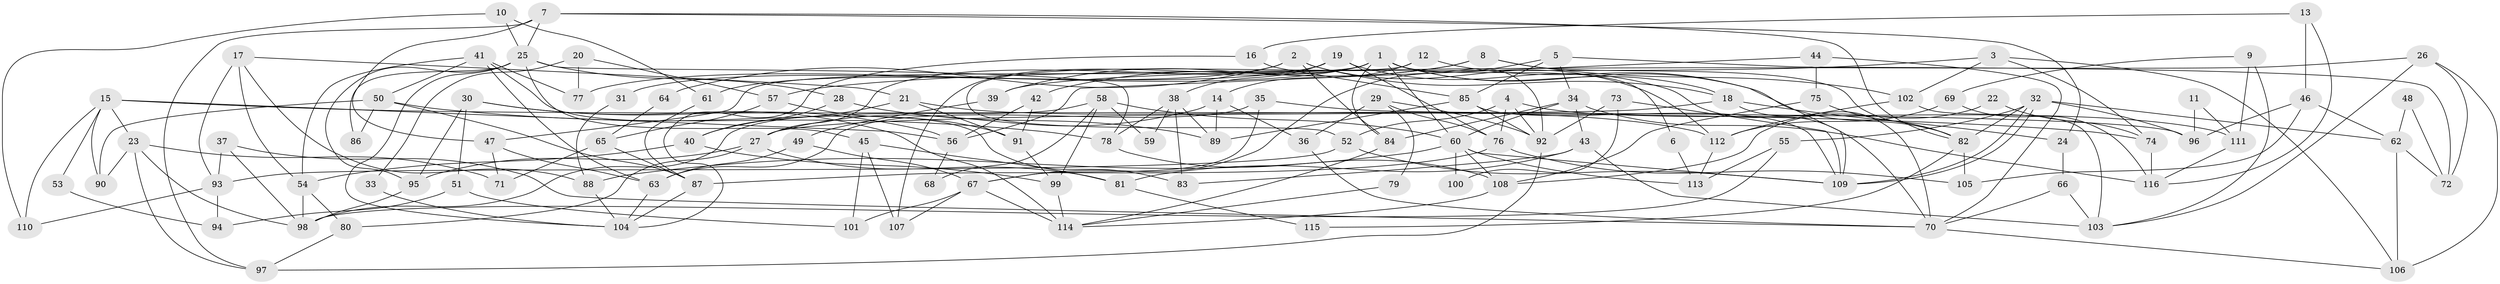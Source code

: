 // coarse degree distribution, {8: 0.06896551724137931, 2: 0.13793103448275862, 5: 0.25862068965517243, 6: 0.05172413793103448, 4: 0.20689655172413793, 3: 0.08620689655172414, 10: 0.017241379310344827, 9: 0.034482758620689655, 7: 0.1206896551724138, 13: 0.017241379310344827}
// Generated by graph-tools (version 1.1) at 2025/53/03/04/25 21:53:32]
// undirected, 116 vertices, 232 edges
graph export_dot {
graph [start="1"]
  node [color=gray90,style=filled];
  1;
  2;
  3;
  4;
  5;
  6;
  7;
  8;
  9;
  10;
  11;
  12;
  13;
  14;
  15;
  16;
  17;
  18;
  19;
  20;
  21;
  22;
  23;
  24;
  25;
  26;
  27;
  28;
  29;
  30;
  31;
  32;
  33;
  34;
  35;
  36;
  37;
  38;
  39;
  40;
  41;
  42;
  43;
  44;
  45;
  46;
  47;
  48;
  49;
  50;
  51;
  52;
  53;
  54;
  55;
  56;
  57;
  58;
  59;
  60;
  61;
  62;
  63;
  64;
  65;
  66;
  67;
  68;
  69;
  70;
  71;
  72;
  73;
  74;
  75;
  76;
  77;
  78;
  79;
  80;
  81;
  82;
  83;
  84;
  85;
  86;
  87;
  88;
  89;
  90;
  91;
  92;
  93;
  94;
  95;
  96;
  97;
  98;
  99;
  100;
  101;
  102;
  103;
  104;
  105;
  106;
  107;
  108;
  109;
  110;
  111;
  112;
  113;
  114;
  115;
  116;
  1 -- 18;
  1 -- 92;
  1 -- 6;
  1 -- 27;
  1 -- 47;
  1 -- 60;
  1 -- 77;
  1 -- 82;
  1 -- 84;
  1 -- 107;
  2 -- 18;
  2 -- 84;
  2 -- 31;
  2 -- 64;
  2 -- 112;
  3 -- 106;
  3 -- 102;
  3 -- 57;
  3 -- 74;
  4 -- 92;
  4 -- 76;
  4 -- 52;
  4 -- 111;
  5 -- 34;
  5 -- 85;
  5 -- 67;
  5 -- 72;
  6 -- 113;
  7 -- 82;
  7 -- 25;
  7 -- 24;
  7 -- 47;
  7 -- 97;
  8 -- 82;
  8 -- 39;
  8 -- 42;
  8 -- 102;
  9 -- 103;
  9 -- 69;
  9 -- 111;
  10 -- 25;
  10 -- 110;
  10 -- 61;
  11 -- 111;
  11 -- 96;
  12 -- 109;
  12 -- 52;
  12 -- 14;
  13 -- 16;
  13 -- 116;
  13 -- 46;
  14 -- 27;
  14 -- 36;
  14 -- 89;
  15 -- 74;
  15 -- 90;
  15 -- 23;
  15 -- 53;
  15 -- 56;
  15 -- 110;
  16 -- 85;
  16 -- 104;
  17 -- 93;
  17 -- 54;
  17 -- 21;
  17 -- 88;
  18 -- 27;
  18 -- 70;
  18 -- 24;
  19 -- 76;
  19 -- 61;
  19 -- 38;
  19 -- 70;
  20 -- 57;
  20 -- 77;
  20 -- 33;
  21 -- 91;
  21 -- 40;
  21 -- 112;
  22 -- 108;
  22 -- 74;
  23 -- 98;
  23 -- 71;
  23 -- 90;
  23 -- 97;
  24 -- 66;
  25 -- 78;
  25 -- 104;
  25 -- 28;
  25 -- 45;
  25 -- 86;
  25 -- 95;
  26 -- 72;
  26 -- 103;
  26 -- 39;
  26 -- 106;
  27 -- 80;
  27 -- 81;
  27 -- 95;
  28 -- 40;
  28 -- 89;
  29 -- 36;
  29 -- 92;
  29 -- 76;
  29 -- 79;
  30 -- 95;
  30 -- 114;
  30 -- 51;
  30 -- 56;
  31 -- 88;
  32 -- 96;
  32 -- 109;
  32 -- 109;
  32 -- 55;
  32 -- 62;
  32 -- 82;
  33 -- 104;
  34 -- 60;
  34 -- 84;
  34 -- 43;
  34 -- 116;
  35 -- 67;
  35 -- 63;
  35 -- 96;
  36 -- 70;
  37 -- 98;
  37 -- 70;
  37 -- 93;
  38 -- 89;
  38 -- 59;
  38 -- 78;
  38 -- 83;
  39 -- 49;
  40 -- 99;
  40 -- 54;
  41 -- 83;
  41 -- 54;
  41 -- 50;
  41 -- 63;
  41 -- 77;
  42 -- 56;
  42 -- 91;
  43 -- 81;
  43 -- 83;
  43 -- 103;
  44 -- 56;
  44 -- 70;
  44 -- 75;
  45 -- 107;
  45 -- 81;
  45 -- 101;
  46 -- 62;
  46 -- 96;
  46 -- 105;
  47 -- 63;
  47 -- 71;
  48 -- 72;
  48 -- 62;
  49 -- 63;
  49 -- 67;
  50 -- 87;
  50 -- 78;
  50 -- 86;
  50 -- 90;
  51 -- 101;
  51 -- 94;
  52 -- 109;
  52 -- 93;
  53 -- 94;
  54 -- 98;
  54 -- 80;
  55 -- 113;
  55 -- 98;
  56 -- 68;
  57 -- 65;
  57 -- 91;
  58 -- 98;
  58 -- 60;
  58 -- 59;
  58 -- 68;
  58 -- 99;
  60 -- 108;
  60 -- 88;
  60 -- 100;
  60 -- 109;
  60 -- 113;
  61 -- 87;
  62 -- 106;
  62 -- 72;
  63 -- 104;
  64 -- 65;
  65 -- 87;
  65 -- 71;
  66 -- 103;
  66 -- 70;
  67 -- 114;
  67 -- 101;
  67 -- 107;
  69 -- 112;
  69 -- 116;
  70 -- 106;
  73 -- 109;
  73 -- 92;
  73 -- 100;
  74 -- 116;
  75 -- 82;
  75 -- 108;
  76 -- 105;
  76 -- 87;
  78 -- 108;
  79 -- 114;
  80 -- 97;
  81 -- 115;
  82 -- 105;
  82 -- 115;
  84 -- 114;
  85 -- 89;
  85 -- 109;
  85 -- 92;
  87 -- 104;
  88 -- 104;
  91 -- 99;
  92 -- 97;
  93 -- 94;
  93 -- 110;
  95 -- 98;
  99 -- 114;
  102 -- 112;
  102 -- 103;
  108 -- 114;
  111 -- 116;
  112 -- 113;
}

